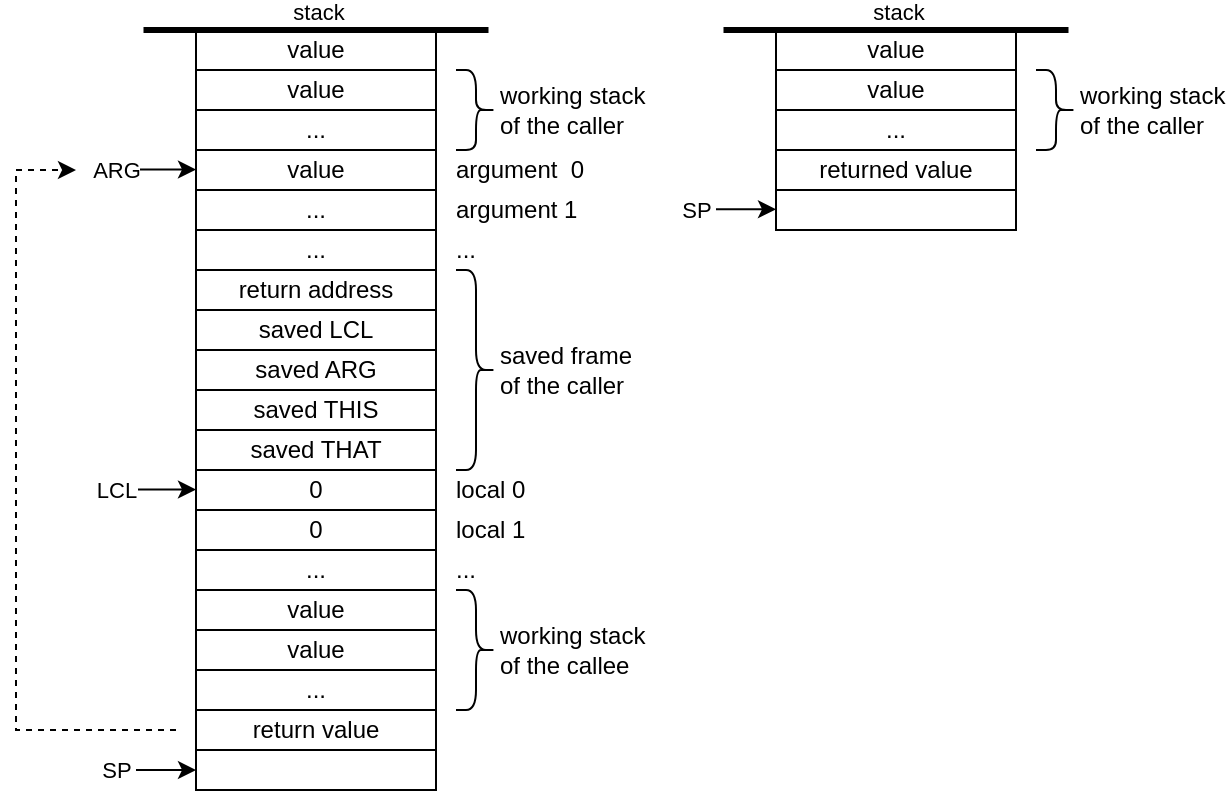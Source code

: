 <mxfile version="26.0.11">
  <diagram name="Page-1" id="6sDLvWitye5s6PbaMVCn">
    <mxGraphModel dx="989" dy="532" grid="1" gridSize="10" guides="1" tooltips="1" connect="1" arrows="1" fold="1" page="1" pageScale="1" pageWidth="827" pageHeight="1169" math="0" shadow="0">
      <root>
        <mxCell id="0" />
        <mxCell id="1" parent="0" />
        <mxCell id="Acb2x6vuWSAgxfWjQgrd-1" value="" style="rounded=0;whiteSpace=wrap;html=1;fontColor=default;fillColor=none;" vertex="1" parent="1">
          <mxGeometry x="150" y="390" width="120" height="20" as="geometry" />
        </mxCell>
        <mxCell id="Acb2x6vuWSAgxfWjQgrd-2" value="..." style="rounded=0;whiteSpace=wrap;html=1;fillColor=none;" vertex="1" parent="1">
          <mxGeometry x="150" y="70" width="120" height="20" as="geometry" />
        </mxCell>
        <mxCell id="Acb2x6vuWSAgxfWjQgrd-3" value="value" style="rounded=0;whiteSpace=wrap;html=1;fillColor=none;" vertex="1" parent="1">
          <mxGeometry x="150" y="50" width="120" height="20" as="geometry" />
        </mxCell>
        <mxCell id="Acb2x6vuWSAgxfWjQgrd-4" value="value" style="rounded=0;whiteSpace=wrap;html=1;fillColor=none;" vertex="1" parent="1">
          <mxGeometry x="150" y="30" width="120" height="20" as="geometry" />
        </mxCell>
        <mxCell id="Acb2x6vuWSAgxfWjQgrd-5" value="" style="endArrow=none;html=1;rounded=0;strokeWidth=3;" edge="1" parent="1">
          <mxGeometry width="50" height="50" relative="1" as="geometry">
            <mxPoint x="123.75" y="30" as="sourcePoint" />
            <mxPoint x="296.25" y="30" as="targetPoint" />
          </mxGeometry>
        </mxCell>
        <mxCell id="Acb2x6vuWSAgxfWjQgrd-6" value="stack" style="edgeLabel;html=1;align=center;verticalAlign=middle;resizable=0;points=[];labelBackgroundColor=none;" vertex="1" connectable="0" parent="Acb2x6vuWSAgxfWjQgrd-5">
          <mxGeometry x="0.002" y="-1" relative="1" as="geometry">
            <mxPoint y="-10" as="offset" />
          </mxGeometry>
        </mxCell>
        <mxCell id="Acb2x6vuWSAgxfWjQgrd-7" value="" style="endArrow=classic;html=1;rounded=0;entryX=0;entryY=0.5;entryDx=0;entryDy=0;labelBackgroundColor=none;" edge="1" parent="1" target="Acb2x6vuWSAgxfWjQgrd-1">
          <mxGeometry width="50" height="50" relative="1" as="geometry">
            <mxPoint x="120" y="400" as="sourcePoint" />
            <mxPoint x="150" y="439.76" as="targetPoint" />
          </mxGeometry>
        </mxCell>
        <mxCell id="Acb2x6vuWSAgxfWjQgrd-8" value="SP" style="edgeLabel;html=1;align=center;verticalAlign=middle;resizable=0;points=[];" vertex="1" connectable="0" parent="Acb2x6vuWSAgxfWjQgrd-7">
          <mxGeometry x="-0.594" y="2" relative="1" as="geometry">
            <mxPoint x="-16" y="2" as="offset" />
          </mxGeometry>
        </mxCell>
        <mxCell id="Acb2x6vuWSAgxfWjQgrd-9" value="value" style="rounded=0;whiteSpace=wrap;html=1;fillColor=none;" vertex="1" parent="1">
          <mxGeometry x="150" y="90" width="120" height="20" as="geometry" />
        </mxCell>
        <mxCell id="Acb2x6vuWSAgxfWjQgrd-10" value="working stack&lt;br&gt;of the caller" style="shape=curlyBracket;rounded=1;flipH=1;labelPosition=right;verticalLabelPosition=middle;align=left;verticalAlign=middle;html=1;" vertex="1" parent="1">
          <mxGeometry x="280" y="50" width="20" height="40" as="geometry" />
        </mxCell>
        <mxCell id="Acb2x6vuWSAgxfWjQgrd-11" value="..." style="rounded=0;whiteSpace=wrap;html=1;fillColor=none;" vertex="1" parent="1">
          <mxGeometry x="150" y="130" width="120" height="20" as="geometry" />
        </mxCell>
        <mxCell id="Acb2x6vuWSAgxfWjQgrd-13" value="return address" style="rounded=0;whiteSpace=wrap;html=1;fillColor=none;" vertex="1" parent="1">
          <mxGeometry x="150" y="150" width="120" height="20" as="geometry" />
        </mxCell>
        <mxCell id="Acb2x6vuWSAgxfWjQgrd-14" value="saved LCL" style="rounded=0;whiteSpace=wrap;html=1;fillColor=none;" vertex="1" parent="1">
          <mxGeometry x="150" y="170" width="120" height="20" as="geometry" />
        </mxCell>
        <mxCell id="Acb2x6vuWSAgxfWjQgrd-15" value="saved ARG" style="rounded=0;whiteSpace=wrap;html=1;fillColor=none;" vertex="1" parent="1">
          <mxGeometry x="150" y="190" width="120" height="20" as="geometry" />
        </mxCell>
        <mxCell id="Acb2x6vuWSAgxfWjQgrd-16" value="saved THIS" style="rounded=0;whiteSpace=wrap;html=1;fillColor=none;" vertex="1" parent="1">
          <mxGeometry x="150" y="210" width="120" height="20" as="geometry" />
        </mxCell>
        <mxCell id="Acb2x6vuWSAgxfWjQgrd-17" value="saved THAT" style="rounded=0;whiteSpace=wrap;html=1;fillColor=none;" vertex="1" parent="1">
          <mxGeometry x="150" y="230" width="120" height="20" as="geometry" />
        </mxCell>
        <mxCell id="Acb2x6vuWSAgxfWjQgrd-18" value="" style="endArrow=classic;html=1;rounded=0;entryX=0;entryY=0.5;entryDx=0;entryDy=0;labelBackgroundColor=none;" edge="1" parent="1">
          <mxGeometry width="50" height="50" relative="1" as="geometry">
            <mxPoint x="120" y="99.76" as="sourcePoint" />
            <mxPoint x="150" y="99.76" as="targetPoint" />
          </mxGeometry>
        </mxCell>
        <mxCell id="Acb2x6vuWSAgxfWjQgrd-19" value="ARG" style="edgeLabel;html=1;align=center;verticalAlign=middle;resizable=0;points=[];" vertex="1" connectable="0" parent="Acb2x6vuWSAgxfWjQgrd-18">
          <mxGeometry x="-0.594" y="2" relative="1" as="geometry">
            <mxPoint x="-16" y="2" as="offset" />
          </mxGeometry>
        </mxCell>
        <mxCell id="Acb2x6vuWSAgxfWjQgrd-20" value="saved frame&lt;div&gt;of the caller&lt;/div&gt;" style="shape=curlyBracket;rounded=1;flipH=1;labelPosition=right;verticalLabelPosition=middle;align=left;verticalAlign=middle;html=1;" vertex="1" parent="1">
          <mxGeometry x="280" y="150" width="20" height="100" as="geometry" />
        </mxCell>
        <mxCell id="Acb2x6vuWSAgxfWjQgrd-21" value="0" style="rounded=0;whiteSpace=wrap;html=1;fillColor=none;" vertex="1" parent="1">
          <mxGeometry x="150" y="250" width="120" height="20" as="geometry" />
        </mxCell>
        <mxCell id="Acb2x6vuWSAgxfWjQgrd-22" value="..." style="rounded=0;whiteSpace=wrap;html=1;fillColor=none;" vertex="1" parent="1">
          <mxGeometry x="150" y="290" width="120" height="20" as="geometry" />
        </mxCell>
        <mxCell id="Acb2x6vuWSAgxfWjQgrd-23" value="" style="endArrow=classic;html=1;rounded=0;entryX=0;entryY=0.5;entryDx=0;entryDy=0;labelBackgroundColor=none;" edge="1" parent="1">
          <mxGeometry width="50" height="50" relative="1" as="geometry">
            <mxPoint x="120" y="259.76" as="sourcePoint" />
            <mxPoint x="150" y="259.76" as="targetPoint" />
          </mxGeometry>
        </mxCell>
        <mxCell id="Acb2x6vuWSAgxfWjQgrd-24" value="LCL" style="edgeLabel;html=1;align=center;verticalAlign=middle;resizable=0;points=[];" vertex="1" connectable="0" parent="Acb2x6vuWSAgxfWjQgrd-23">
          <mxGeometry x="-0.594" y="2" relative="1" as="geometry">
            <mxPoint x="-16" y="2" as="offset" />
          </mxGeometry>
        </mxCell>
        <mxCell id="Acb2x6vuWSAgxfWjQgrd-26" value="argument&amp;nbsp; 0" style="text;html=1;align=left;verticalAlign=middle;resizable=0;points=[];autosize=1;strokeColor=none;fillColor=none;spacingLeft=8;" vertex="1" parent="1">
          <mxGeometry x="270" y="85" width="90" height="30" as="geometry" />
        </mxCell>
        <mxCell id="Acb2x6vuWSAgxfWjQgrd-27" value="argument 1" style="text;html=1;align=left;verticalAlign=middle;resizable=0;points=[];autosize=1;strokeColor=none;fillColor=none;spacingLeft=8;" vertex="1" parent="1">
          <mxGeometry x="270" y="105" width="90" height="30" as="geometry" />
        </mxCell>
        <mxCell id="Acb2x6vuWSAgxfWjQgrd-28" value="value" style="rounded=0;whiteSpace=wrap;html=1;fillColor=none;" vertex="1" parent="1">
          <mxGeometry x="150" y="330" width="120" height="20" as="geometry" />
        </mxCell>
        <mxCell id="Acb2x6vuWSAgxfWjQgrd-29" value="..." style="text;html=1;align=left;verticalAlign=middle;resizable=0;points=[];autosize=1;strokeColor=none;fillColor=none;spacingLeft=8;" vertex="1" parent="1">
          <mxGeometry x="270" y="125" width="40" height="30" as="geometry" />
        </mxCell>
        <mxCell id="Acb2x6vuWSAgxfWjQgrd-30" value="0" style="rounded=0;whiteSpace=wrap;html=1;fillColor=none;" vertex="1" parent="1">
          <mxGeometry x="150" y="270" width="120" height="20" as="geometry" />
        </mxCell>
        <mxCell id="Acb2x6vuWSAgxfWjQgrd-31" value="local 0" style="text;html=1;align=left;verticalAlign=middle;resizable=0;points=[];autosize=1;strokeColor=none;fillColor=none;spacingLeft=8;" vertex="1" parent="1">
          <mxGeometry x="270" y="245" width="60" height="30" as="geometry" />
        </mxCell>
        <mxCell id="Acb2x6vuWSAgxfWjQgrd-32" value="local 1" style="text;html=1;align=left;verticalAlign=middle;resizable=0;points=[];autosize=1;strokeColor=none;fillColor=none;spacingLeft=8;" vertex="1" parent="1">
          <mxGeometry x="270" y="265" width="60" height="30" as="geometry" />
        </mxCell>
        <mxCell id="Acb2x6vuWSAgxfWjQgrd-33" value="..." style="text;html=1;align=left;verticalAlign=middle;resizable=0;points=[];autosize=1;strokeColor=none;fillColor=none;spacingLeft=8;" vertex="1" parent="1">
          <mxGeometry x="270" y="285" width="40" height="30" as="geometry" />
        </mxCell>
        <mxCell id="Acb2x6vuWSAgxfWjQgrd-34" value="value" style="rounded=0;whiteSpace=wrap;html=1;fillColor=none;" vertex="1" parent="1">
          <mxGeometry x="150" y="310" width="120" height="20" as="geometry" />
        </mxCell>
        <mxCell id="Acb2x6vuWSAgxfWjQgrd-35" value="..." style="rounded=0;whiteSpace=wrap;html=1;fillColor=none;" vertex="1" parent="1">
          <mxGeometry x="150" y="350" width="120" height="20" as="geometry" />
        </mxCell>
        <mxCell id="Acb2x6vuWSAgxfWjQgrd-36" value="working stack&lt;div&gt;of the callee&lt;/div&gt;" style="shape=curlyBracket;rounded=1;flipH=1;labelPosition=right;verticalLabelPosition=middle;align=left;verticalAlign=middle;html=1;" vertex="1" parent="1">
          <mxGeometry x="280" y="310" width="20" height="60" as="geometry" />
        </mxCell>
        <mxCell id="Acb2x6vuWSAgxfWjQgrd-37" value="return value" style="rounded=0;whiteSpace=wrap;html=1;fillColor=none;" vertex="1" parent="1">
          <mxGeometry x="150" y="370" width="120" height="20" as="geometry" />
        </mxCell>
        <mxCell id="Acb2x6vuWSAgxfWjQgrd-38" value="..." style="rounded=0;whiteSpace=wrap;html=1;fillColor=none;" vertex="1" parent="1">
          <mxGeometry x="150" y="110" width="120" height="20" as="geometry" />
        </mxCell>
        <mxCell id="Acb2x6vuWSAgxfWjQgrd-40" value="..." style="rounded=0;whiteSpace=wrap;html=1;fillColor=none;" vertex="1" parent="1">
          <mxGeometry x="440" y="70" width="120" height="20" as="geometry" />
        </mxCell>
        <mxCell id="Acb2x6vuWSAgxfWjQgrd-41" value="value" style="rounded=0;whiteSpace=wrap;html=1;fillColor=none;" vertex="1" parent="1">
          <mxGeometry x="440" y="50" width="120" height="20" as="geometry" />
        </mxCell>
        <mxCell id="Acb2x6vuWSAgxfWjQgrd-42" value="value" style="rounded=0;whiteSpace=wrap;html=1;fillColor=none;" vertex="1" parent="1">
          <mxGeometry x="440" y="30" width="120" height="20" as="geometry" />
        </mxCell>
        <mxCell id="Acb2x6vuWSAgxfWjQgrd-43" value="" style="endArrow=none;html=1;rounded=0;strokeWidth=3;" edge="1" parent="1">
          <mxGeometry width="50" height="50" relative="1" as="geometry">
            <mxPoint x="413.75" y="30" as="sourcePoint" />
            <mxPoint x="586.25" y="30" as="targetPoint" />
          </mxGeometry>
        </mxCell>
        <mxCell id="Acb2x6vuWSAgxfWjQgrd-44" value="stack" style="edgeLabel;html=1;align=center;verticalAlign=middle;resizable=0;points=[];labelBackgroundColor=none;" vertex="1" connectable="0" parent="Acb2x6vuWSAgxfWjQgrd-43">
          <mxGeometry x="0.002" y="-1" relative="1" as="geometry">
            <mxPoint y="-10" as="offset" />
          </mxGeometry>
        </mxCell>
        <mxCell id="Acb2x6vuWSAgxfWjQgrd-45" value="" style="endArrow=classic;html=1;rounded=0;entryX=0;entryY=0.5;entryDx=0;entryDy=0;labelBackgroundColor=none;" edge="1" parent="1">
          <mxGeometry width="50" height="50" relative="1" as="geometry">
            <mxPoint x="410" y="119.66" as="sourcePoint" />
            <mxPoint x="440" y="119.66" as="targetPoint" />
          </mxGeometry>
        </mxCell>
        <mxCell id="Acb2x6vuWSAgxfWjQgrd-46" value="SP" style="edgeLabel;html=1;align=center;verticalAlign=middle;resizable=0;points=[];" vertex="1" connectable="0" parent="Acb2x6vuWSAgxfWjQgrd-45">
          <mxGeometry x="-0.594" y="2" relative="1" as="geometry">
            <mxPoint x="-16" y="2" as="offset" />
          </mxGeometry>
        </mxCell>
        <mxCell id="Acb2x6vuWSAgxfWjQgrd-47" value="returned value" style="rounded=0;whiteSpace=wrap;html=1;fillColor=none;" vertex="1" parent="1">
          <mxGeometry x="440" y="90" width="120" height="20" as="geometry" />
        </mxCell>
        <mxCell id="Acb2x6vuWSAgxfWjQgrd-48" value="working stack&lt;br&gt;of the caller" style="shape=curlyBracket;rounded=1;flipH=1;labelPosition=right;verticalLabelPosition=middle;align=left;verticalAlign=middle;html=1;" vertex="1" parent="1">
          <mxGeometry x="570" y="50" width="20" height="40" as="geometry" />
        </mxCell>
        <mxCell id="Acb2x6vuWSAgxfWjQgrd-74" value="" style="rounded=0;whiteSpace=wrap;html=1;fillColor=none;" vertex="1" parent="1">
          <mxGeometry x="440" y="110" width="120" height="20" as="geometry" />
        </mxCell>
        <mxCell id="Acb2x6vuWSAgxfWjQgrd-75" value="" style="endArrow=classic;html=1;rounded=0;dashed=1;" edge="1" parent="1">
          <mxGeometry width="50" height="50" relative="1" as="geometry">
            <mxPoint x="140" y="380" as="sourcePoint" />
            <mxPoint x="90" y="100" as="targetPoint" />
            <Array as="points">
              <mxPoint x="60" y="380" />
              <mxPoint x="60" y="100" />
            </Array>
          </mxGeometry>
        </mxCell>
      </root>
    </mxGraphModel>
  </diagram>
</mxfile>
